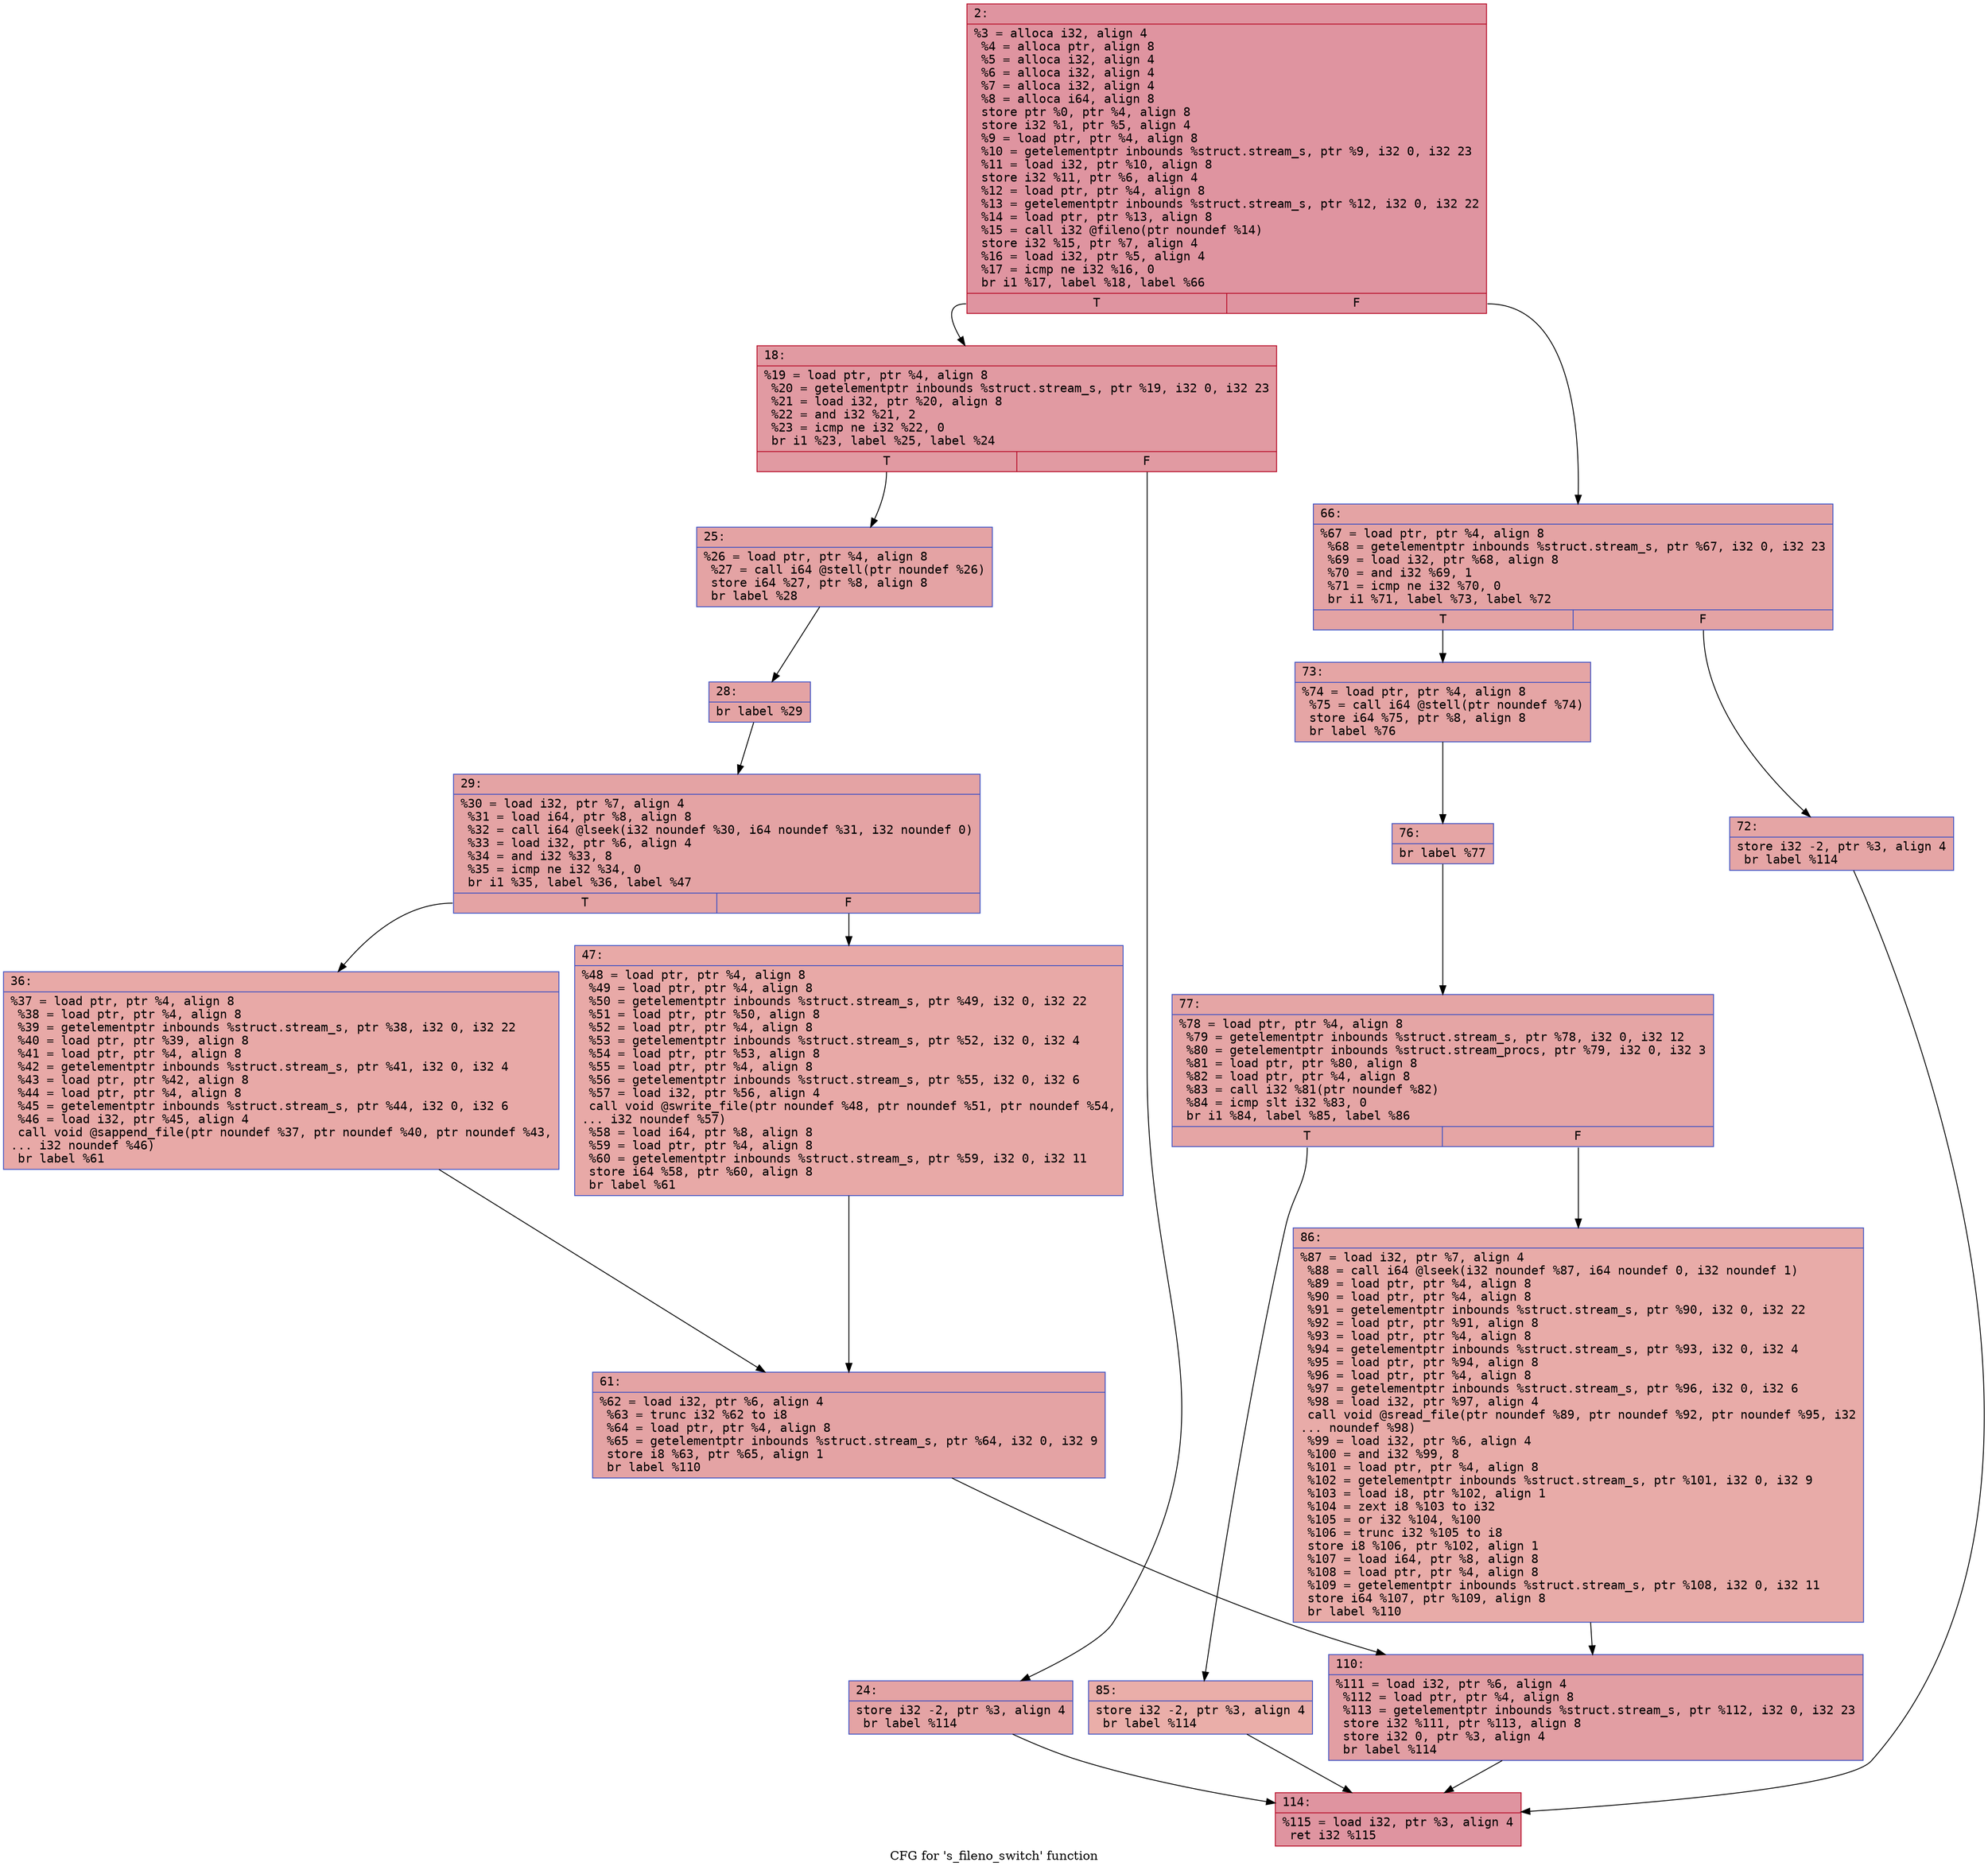 digraph "CFG for 's_fileno_switch' function" {
	label="CFG for 's_fileno_switch' function";

	Node0x600003672ee0 [shape=record,color="#b70d28ff", style=filled, fillcolor="#b70d2870" fontname="Courier",label="{2:\l|  %3 = alloca i32, align 4\l  %4 = alloca ptr, align 8\l  %5 = alloca i32, align 4\l  %6 = alloca i32, align 4\l  %7 = alloca i32, align 4\l  %8 = alloca i64, align 8\l  store ptr %0, ptr %4, align 8\l  store i32 %1, ptr %5, align 4\l  %9 = load ptr, ptr %4, align 8\l  %10 = getelementptr inbounds %struct.stream_s, ptr %9, i32 0, i32 23\l  %11 = load i32, ptr %10, align 8\l  store i32 %11, ptr %6, align 4\l  %12 = load ptr, ptr %4, align 8\l  %13 = getelementptr inbounds %struct.stream_s, ptr %12, i32 0, i32 22\l  %14 = load ptr, ptr %13, align 8\l  %15 = call i32 @fileno(ptr noundef %14)\l  store i32 %15, ptr %7, align 4\l  %16 = load i32, ptr %5, align 4\l  %17 = icmp ne i32 %16, 0\l  br i1 %17, label %18, label %66\l|{<s0>T|<s1>F}}"];
	Node0x600003672ee0:s0 -> Node0x600003672f30[tooltip="2 -> 18\nProbability 62.50%" ];
	Node0x600003672ee0:s1 -> Node0x6000036731b0[tooltip="2 -> 66\nProbability 37.50%" ];
	Node0x600003672f30 [shape=record,color="#b70d28ff", style=filled, fillcolor="#bb1b2c70" fontname="Courier",label="{18:\l|  %19 = load ptr, ptr %4, align 8\l  %20 = getelementptr inbounds %struct.stream_s, ptr %19, i32 0, i32 23\l  %21 = load i32, ptr %20, align 8\l  %22 = and i32 %21, 2\l  %23 = icmp ne i32 %22, 0\l  br i1 %23, label %25, label %24\l|{<s0>T|<s1>F}}"];
	Node0x600003672f30:s0 -> Node0x600003672fd0[tooltip="18 -> 25\nProbability 50.00%" ];
	Node0x600003672f30:s1 -> Node0x600003672f80[tooltip="18 -> 24\nProbability 50.00%" ];
	Node0x600003672f80 [shape=record,color="#3d50c3ff", style=filled, fillcolor="#c32e3170" fontname="Courier",label="{24:\l|  store i32 -2, ptr %3, align 4\l  br label %114\l}"];
	Node0x600003672f80 -> Node0x600003673430[tooltip="24 -> 114\nProbability 100.00%" ];
	Node0x600003672fd0 [shape=record,color="#3d50c3ff", style=filled, fillcolor="#c32e3170" fontname="Courier",label="{25:\l|  %26 = load ptr, ptr %4, align 8\l  %27 = call i64 @stell(ptr noundef %26)\l  store i64 %27, ptr %8, align 8\l  br label %28\l}"];
	Node0x600003672fd0 -> Node0x600003673020[tooltip="25 -> 28\nProbability 100.00%" ];
	Node0x600003673020 [shape=record,color="#3d50c3ff", style=filled, fillcolor="#c32e3170" fontname="Courier",label="{28:\l|  br label %29\l}"];
	Node0x600003673020 -> Node0x600003673070[tooltip="28 -> 29\nProbability 100.00%" ];
	Node0x600003673070 [shape=record,color="#3d50c3ff", style=filled, fillcolor="#c32e3170" fontname="Courier",label="{29:\l|  %30 = load i32, ptr %7, align 4\l  %31 = load i64, ptr %8, align 8\l  %32 = call i64 @lseek(i32 noundef %30, i64 noundef %31, i32 noundef 0)\l  %33 = load i32, ptr %6, align 4\l  %34 = and i32 %33, 8\l  %35 = icmp ne i32 %34, 0\l  br i1 %35, label %36, label %47\l|{<s0>T|<s1>F}}"];
	Node0x600003673070:s0 -> Node0x6000036730c0[tooltip="29 -> 36\nProbability 50.00%" ];
	Node0x600003673070:s1 -> Node0x600003673110[tooltip="29 -> 47\nProbability 50.00%" ];
	Node0x6000036730c0 [shape=record,color="#3d50c3ff", style=filled, fillcolor="#ca3b3770" fontname="Courier",label="{36:\l|  %37 = load ptr, ptr %4, align 8\l  %38 = load ptr, ptr %4, align 8\l  %39 = getelementptr inbounds %struct.stream_s, ptr %38, i32 0, i32 22\l  %40 = load ptr, ptr %39, align 8\l  %41 = load ptr, ptr %4, align 8\l  %42 = getelementptr inbounds %struct.stream_s, ptr %41, i32 0, i32 4\l  %43 = load ptr, ptr %42, align 8\l  %44 = load ptr, ptr %4, align 8\l  %45 = getelementptr inbounds %struct.stream_s, ptr %44, i32 0, i32 6\l  %46 = load i32, ptr %45, align 4\l  call void @sappend_file(ptr noundef %37, ptr noundef %40, ptr noundef %43,\l... i32 noundef %46)\l  br label %61\l}"];
	Node0x6000036730c0 -> Node0x600003673160[tooltip="36 -> 61\nProbability 100.00%" ];
	Node0x600003673110 [shape=record,color="#3d50c3ff", style=filled, fillcolor="#ca3b3770" fontname="Courier",label="{47:\l|  %48 = load ptr, ptr %4, align 8\l  %49 = load ptr, ptr %4, align 8\l  %50 = getelementptr inbounds %struct.stream_s, ptr %49, i32 0, i32 22\l  %51 = load ptr, ptr %50, align 8\l  %52 = load ptr, ptr %4, align 8\l  %53 = getelementptr inbounds %struct.stream_s, ptr %52, i32 0, i32 4\l  %54 = load ptr, ptr %53, align 8\l  %55 = load ptr, ptr %4, align 8\l  %56 = getelementptr inbounds %struct.stream_s, ptr %55, i32 0, i32 6\l  %57 = load i32, ptr %56, align 4\l  call void @swrite_file(ptr noundef %48, ptr noundef %51, ptr noundef %54,\l... i32 noundef %57)\l  %58 = load i64, ptr %8, align 8\l  %59 = load ptr, ptr %4, align 8\l  %60 = getelementptr inbounds %struct.stream_s, ptr %59, i32 0, i32 11\l  store i64 %58, ptr %60, align 8\l  br label %61\l}"];
	Node0x600003673110 -> Node0x600003673160[tooltip="47 -> 61\nProbability 100.00%" ];
	Node0x600003673160 [shape=record,color="#3d50c3ff", style=filled, fillcolor="#c32e3170" fontname="Courier",label="{61:\l|  %62 = load i32, ptr %6, align 4\l  %63 = trunc i32 %62 to i8\l  %64 = load ptr, ptr %4, align 8\l  %65 = getelementptr inbounds %struct.stream_s, ptr %64, i32 0, i32 9\l  store i8 %63, ptr %65, align 1\l  br label %110\l}"];
	Node0x600003673160 -> Node0x6000036733e0[tooltip="61 -> 110\nProbability 100.00%" ];
	Node0x6000036731b0 [shape=record,color="#3d50c3ff", style=filled, fillcolor="#c32e3170" fontname="Courier",label="{66:\l|  %67 = load ptr, ptr %4, align 8\l  %68 = getelementptr inbounds %struct.stream_s, ptr %67, i32 0, i32 23\l  %69 = load i32, ptr %68, align 8\l  %70 = and i32 %69, 1\l  %71 = icmp ne i32 %70, 0\l  br i1 %71, label %73, label %72\l|{<s0>T|<s1>F}}"];
	Node0x6000036731b0:s0 -> Node0x600003673250[tooltip="66 -> 73\nProbability 50.00%" ];
	Node0x6000036731b0:s1 -> Node0x600003673200[tooltip="66 -> 72\nProbability 50.00%" ];
	Node0x600003673200 [shape=record,color="#3d50c3ff", style=filled, fillcolor="#c5333470" fontname="Courier",label="{72:\l|  store i32 -2, ptr %3, align 4\l  br label %114\l}"];
	Node0x600003673200 -> Node0x600003673430[tooltip="72 -> 114\nProbability 100.00%" ];
	Node0x600003673250 [shape=record,color="#3d50c3ff", style=filled, fillcolor="#c5333470" fontname="Courier",label="{73:\l|  %74 = load ptr, ptr %4, align 8\l  %75 = call i64 @stell(ptr noundef %74)\l  store i64 %75, ptr %8, align 8\l  br label %76\l}"];
	Node0x600003673250 -> Node0x6000036732a0[tooltip="73 -> 76\nProbability 100.00%" ];
	Node0x6000036732a0 [shape=record,color="#3d50c3ff", style=filled, fillcolor="#c5333470" fontname="Courier",label="{76:\l|  br label %77\l}"];
	Node0x6000036732a0 -> Node0x6000036732f0[tooltip="76 -> 77\nProbability 100.00%" ];
	Node0x6000036732f0 [shape=record,color="#3d50c3ff", style=filled, fillcolor="#c5333470" fontname="Courier",label="{77:\l|  %78 = load ptr, ptr %4, align 8\l  %79 = getelementptr inbounds %struct.stream_s, ptr %78, i32 0, i32 12\l  %80 = getelementptr inbounds %struct.stream_procs, ptr %79, i32 0, i32 3\l  %81 = load ptr, ptr %80, align 8\l  %82 = load ptr, ptr %4, align 8\l  %83 = call i32 %81(ptr noundef %82)\l  %84 = icmp slt i32 %83, 0\l  br i1 %84, label %85, label %86\l|{<s0>T|<s1>F}}"];
	Node0x6000036732f0:s0 -> Node0x600003673340[tooltip="77 -> 85\nProbability 37.50%" ];
	Node0x6000036732f0:s1 -> Node0x600003673390[tooltip="77 -> 86\nProbability 62.50%" ];
	Node0x600003673340 [shape=record,color="#3d50c3ff", style=filled, fillcolor="#d0473d70" fontname="Courier",label="{85:\l|  store i32 -2, ptr %3, align 4\l  br label %114\l}"];
	Node0x600003673340 -> Node0x600003673430[tooltip="85 -> 114\nProbability 100.00%" ];
	Node0x600003673390 [shape=record,color="#3d50c3ff", style=filled, fillcolor="#cc403a70" fontname="Courier",label="{86:\l|  %87 = load i32, ptr %7, align 4\l  %88 = call i64 @lseek(i32 noundef %87, i64 noundef 0, i32 noundef 1)\l  %89 = load ptr, ptr %4, align 8\l  %90 = load ptr, ptr %4, align 8\l  %91 = getelementptr inbounds %struct.stream_s, ptr %90, i32 0, i32 22\l  %92 = load ptr, ptr %91, align 8\l  %93 = load ptr, ptr %4, align 8\l  %94 = getelementptr inbounds %struct.stream_s, ptr %93, i32 0, i32 4\l  %95 = load ptr, ptr %94, align 8\l  %96 = load ptr, ptr %4, align 8\l  %97 = getelementptr inbounds %struct.stream_s, ptr %96, i32 0, i32 6\l  %98 = load i32, ptr %97, align 4\l  call void @sread_file(ptr noundef %89, ptr noundef %92, ptr noundef %95, i32\l... noundef %98)\l  %99 = load i32, ptr %6, align 4\l  %100 = and i32 %99, 8\l  %101 = load ptr, ptr %4, align 8\l  %102 = getelementptr inbounds %struct.stream_s, ptr %101, i32 0, i32 9\l  %103 = load i8, ptr %102, align 1\l  %104 = zext i8 %103 to i32\l  %105 = or i32 %104, %100\l  %106 = trunc i32 %105 to i8\l  store i8 %106, ptr %102, align 1\l  %107 = load i64, ptr %8, align 8\l  %108 = load ptr, ptr %4, align 8\l  %109 = getelementptr inbounds %struct.stream_s, ptr %108, i32 0, i32 11\l  store i64 %107, ptr %109, align 8\l  br label %110\l}"];
	Node0x600003673390 -> Node0x6000036733e0[tooltip="86 -> 110\nProbability 100.00%" ];
	Node0x6000036733e0 [shape=record,color="#3d50c3ff", style=filled, fillcolor="#be242e70" fontname="Courier",label="{110:\l|  %111 = load i32, ptr %6, align 4\l  %112 = load ptr, ptr %4, align 8\l  %113 = getelementptr inbounds %struct.stream_s, ptr %112, i32 0, i32 23\l  store i32 %111, ptr %113, align 8\l  store i32 0, ptr %3, align 4\l  br label %114\l}"];
	Node0x6000036733e0 -> Node0x600003673430[tooltip="110 -> 114\nProbability 100.00%" ];
	Node0x600003673430 [shape=record,color="#b70d28ff", style=filled, fillcolor="#b70d2870" fontname="Courier",label="{114:\l|  %115 = load i32, ptr %3, align 4\l  ret i32 %115\l}"];
}
